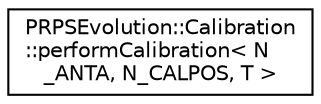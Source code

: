 digraph "Graphical Class Hierarchy"
{
  edge [fontname="Helvetica",fontsize="10",labelfontname="Helvetica",labelfontsize="10"];
  node [fontname="Helvetica",fontsize="10",shape=record];
  rankdir="LR";
  Node1 [label="PRPSEvolution::Calibration\l::performCalibration\< N\l_ANTA, N_CALPOS, T \>",height=0.2,width=0.4,color="black", fillcolor="white", style="filled",URL="$struct_p_r_p_s_evolution_1_1_calibration_1_1perform_calibration.html"];
}
